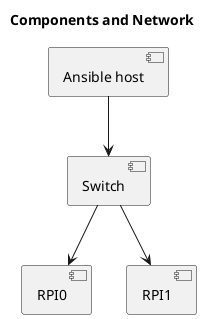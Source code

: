 @startuml

scale max 600 width

title Components and Network

component "Ansible host"

component "Switch"

component "RPI0"
component "RPI1"

' links
[Ansible host] --> [Switch]
[Switch] --> [RPI0]
[Switch] --> [RPI1]

@enduml
